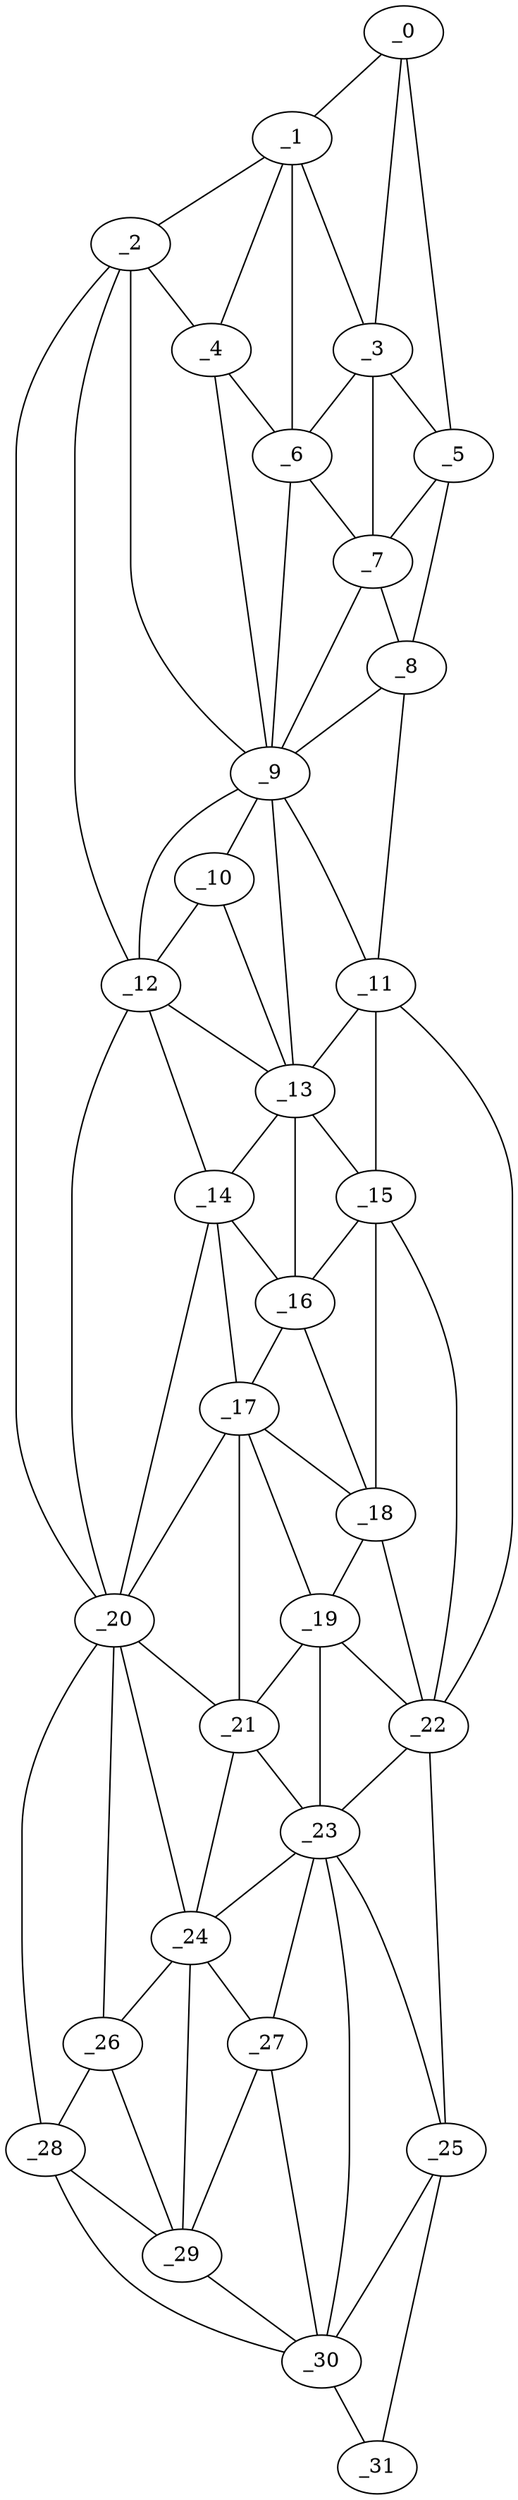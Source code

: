 graph "obj19__180.gxl" {
	_0	 [x=6,
		y=74];
	_1	 [x=9,
		y=57];
	_0 -- _1	 [valence=1];
	_3	 [x=18,
		y=68];
	_0 -- _3	 [valence=2];
	_5	 [x=22,
		y=82];
	_0 -- _5	 [valence=1];
	_2	 [x=16,
		y=42];
	_1 -- _2	 [valence=1];
	_1 -- _3	 [valence=2];
	_4	 [x=20,
		y=50];
	_1 -- _4	 [valence=2];
	_6	 [x=23,
		y=58];
	_1 -- _6	 [valence=2];
	_2 -- _4	 [valence=1];
	_9	 [x=43,
		y=59];
	_2 -- _9	 [valence=2];
	_12	 [x=57,
		y=59];
	_2 -- _12	 [valence=1];
	_20	 [x=97,
		y=45];
	_2 -- _20	 [valence=1];
	_3 -- _5	 [valence=2];
	_3 -- _6	 [valence=1];
	_7	 [x=27,
		y=74];
	_3 -- _7	 [valence=2];
	_4 -- _6	 [valence=1];
	_4 -- _9	 [valence=2];
	_5 -- _7	 [valence=1];
	_8	 [x=32,
		y=85];
	_5 -- _8	 [valence=1];
	_6 -- _7	 [valence=2];
	_6 -- _9	 [valence=1];
	_7 -- _8	 [valence=2];
	_7 -- _9	 [valence=2];
	_8 -- _9	 [valence=2];
	_11	 [x=51,
		y=87];
	_8 -- _11	 [valence=1];
	_10	 [x=49,
		y=60];
	_9 -- _10	 [valence=2];
	_9 -- _11	 [valence=2];
	_9 -- _12	 [valence=2];
	_13	 [x=58,
		y=74];
	_9 -- _13	 [valence=2];
	_10 -- _12	 [valence=2];
	_10 -- _13	 [valence=1];
	_11 -- _13	 [valence=2];
	_15	 [x=65,
		y=83];
	_11 -- _15	 [valence=2];
	_22	 [x=99,
		y=87];
	_11 -- _22	 [valence=1];
	_12 -- _13	 [valence=2];
	_14	 [x=63,
		y=59];
	_12 -- _14	 [valence=1];
	_12 -- _20	 [valence=2];
	_13 -- _14	 [valence=2];
	_13 -- _15	 [valence=2];
	_16	 [x=66,
		y=74];
	_13 -- _16	 [valence=2];
	_14 -- _16	 [valence=2];
	_17	 [x=79,
		y=68];
	_14 -- _17	 [valence=2];
	_14 -- _20	 [valence=2];
	_15 -- _16	 [valence=1];
	_18	 [x=88,
		y=83];
	_15 -- _18	 [valence=2];
	_15 -- _22	 [valence=2];
	_16 -- _17	 [valence=2];
	_16 -- _18	 [valence=2];
	_17 -- _18	 [valence=2];
	_19	 [x=95,
		y=75];
	_17 -- _19	 [valence=1];
	_17 -- _20	 [valence=1];
	_21	 [x=98,
		y=61];
	_17 -- _21	 [valence=2];
	_18 -- _19	 [valence=1];
	_18 -- _22	 [valence=2];
	_19 -- _21	 [valence=2];
	_19 -- _22	 [valence=2];
	_23	 [x=105,
		y=75];
	_19 -- _23	 [valence=1];
	_20 -- _21	 [valence=2];
	_24	 [x=108,
		y=62];
	_20 -- _24	 [valence=2];
	_26	 [x=115,
		y=52];
	_20 -- _26	 [valence=1];
	_28	 [x=117,
		y=46];
	_20 -- _28	 [valence=1];
	_21 -- _23	 [valence=1];
	_21 -- _24	 [valence=2];
	_22 -- _23	 [valence=2];
	_25	 [x=113,
		y=86];
	_22 -- _25	 [valence=1];
	_23 -- _24	 [valence=1];
	_23 -- _25	 [valence=2];
	_27	 [x=115,
		y=65];
	_23 -- _27	 [valence=2];
	_30	 [x=122,
		y=69];
	_23 -- _30	 [valence=2];
	_24 -- _26	 [valence=1];
	_24 -- _27	 [valence=2];
	_29	 [x=118,
		y=60];
	_24 -- _29	 [valence=2];
	_25 -- _30	 [valence=1];
	_31	 [x=124,
		y=81];
	_25 -- _31	 [valence=1];
	_26 -- _28	 [valence=2];
	_26 -- _29	 [valence=2];
	_27 -- _29	 [valence=1];
	_27 -- _30	 [valence=1];
	_28 -- _29	 [valence=2];
	_28 -- _30	 [valence=1];
	_29 -- _30	 [valence=2];
	_30 -- _31	 [valence=1];
}
